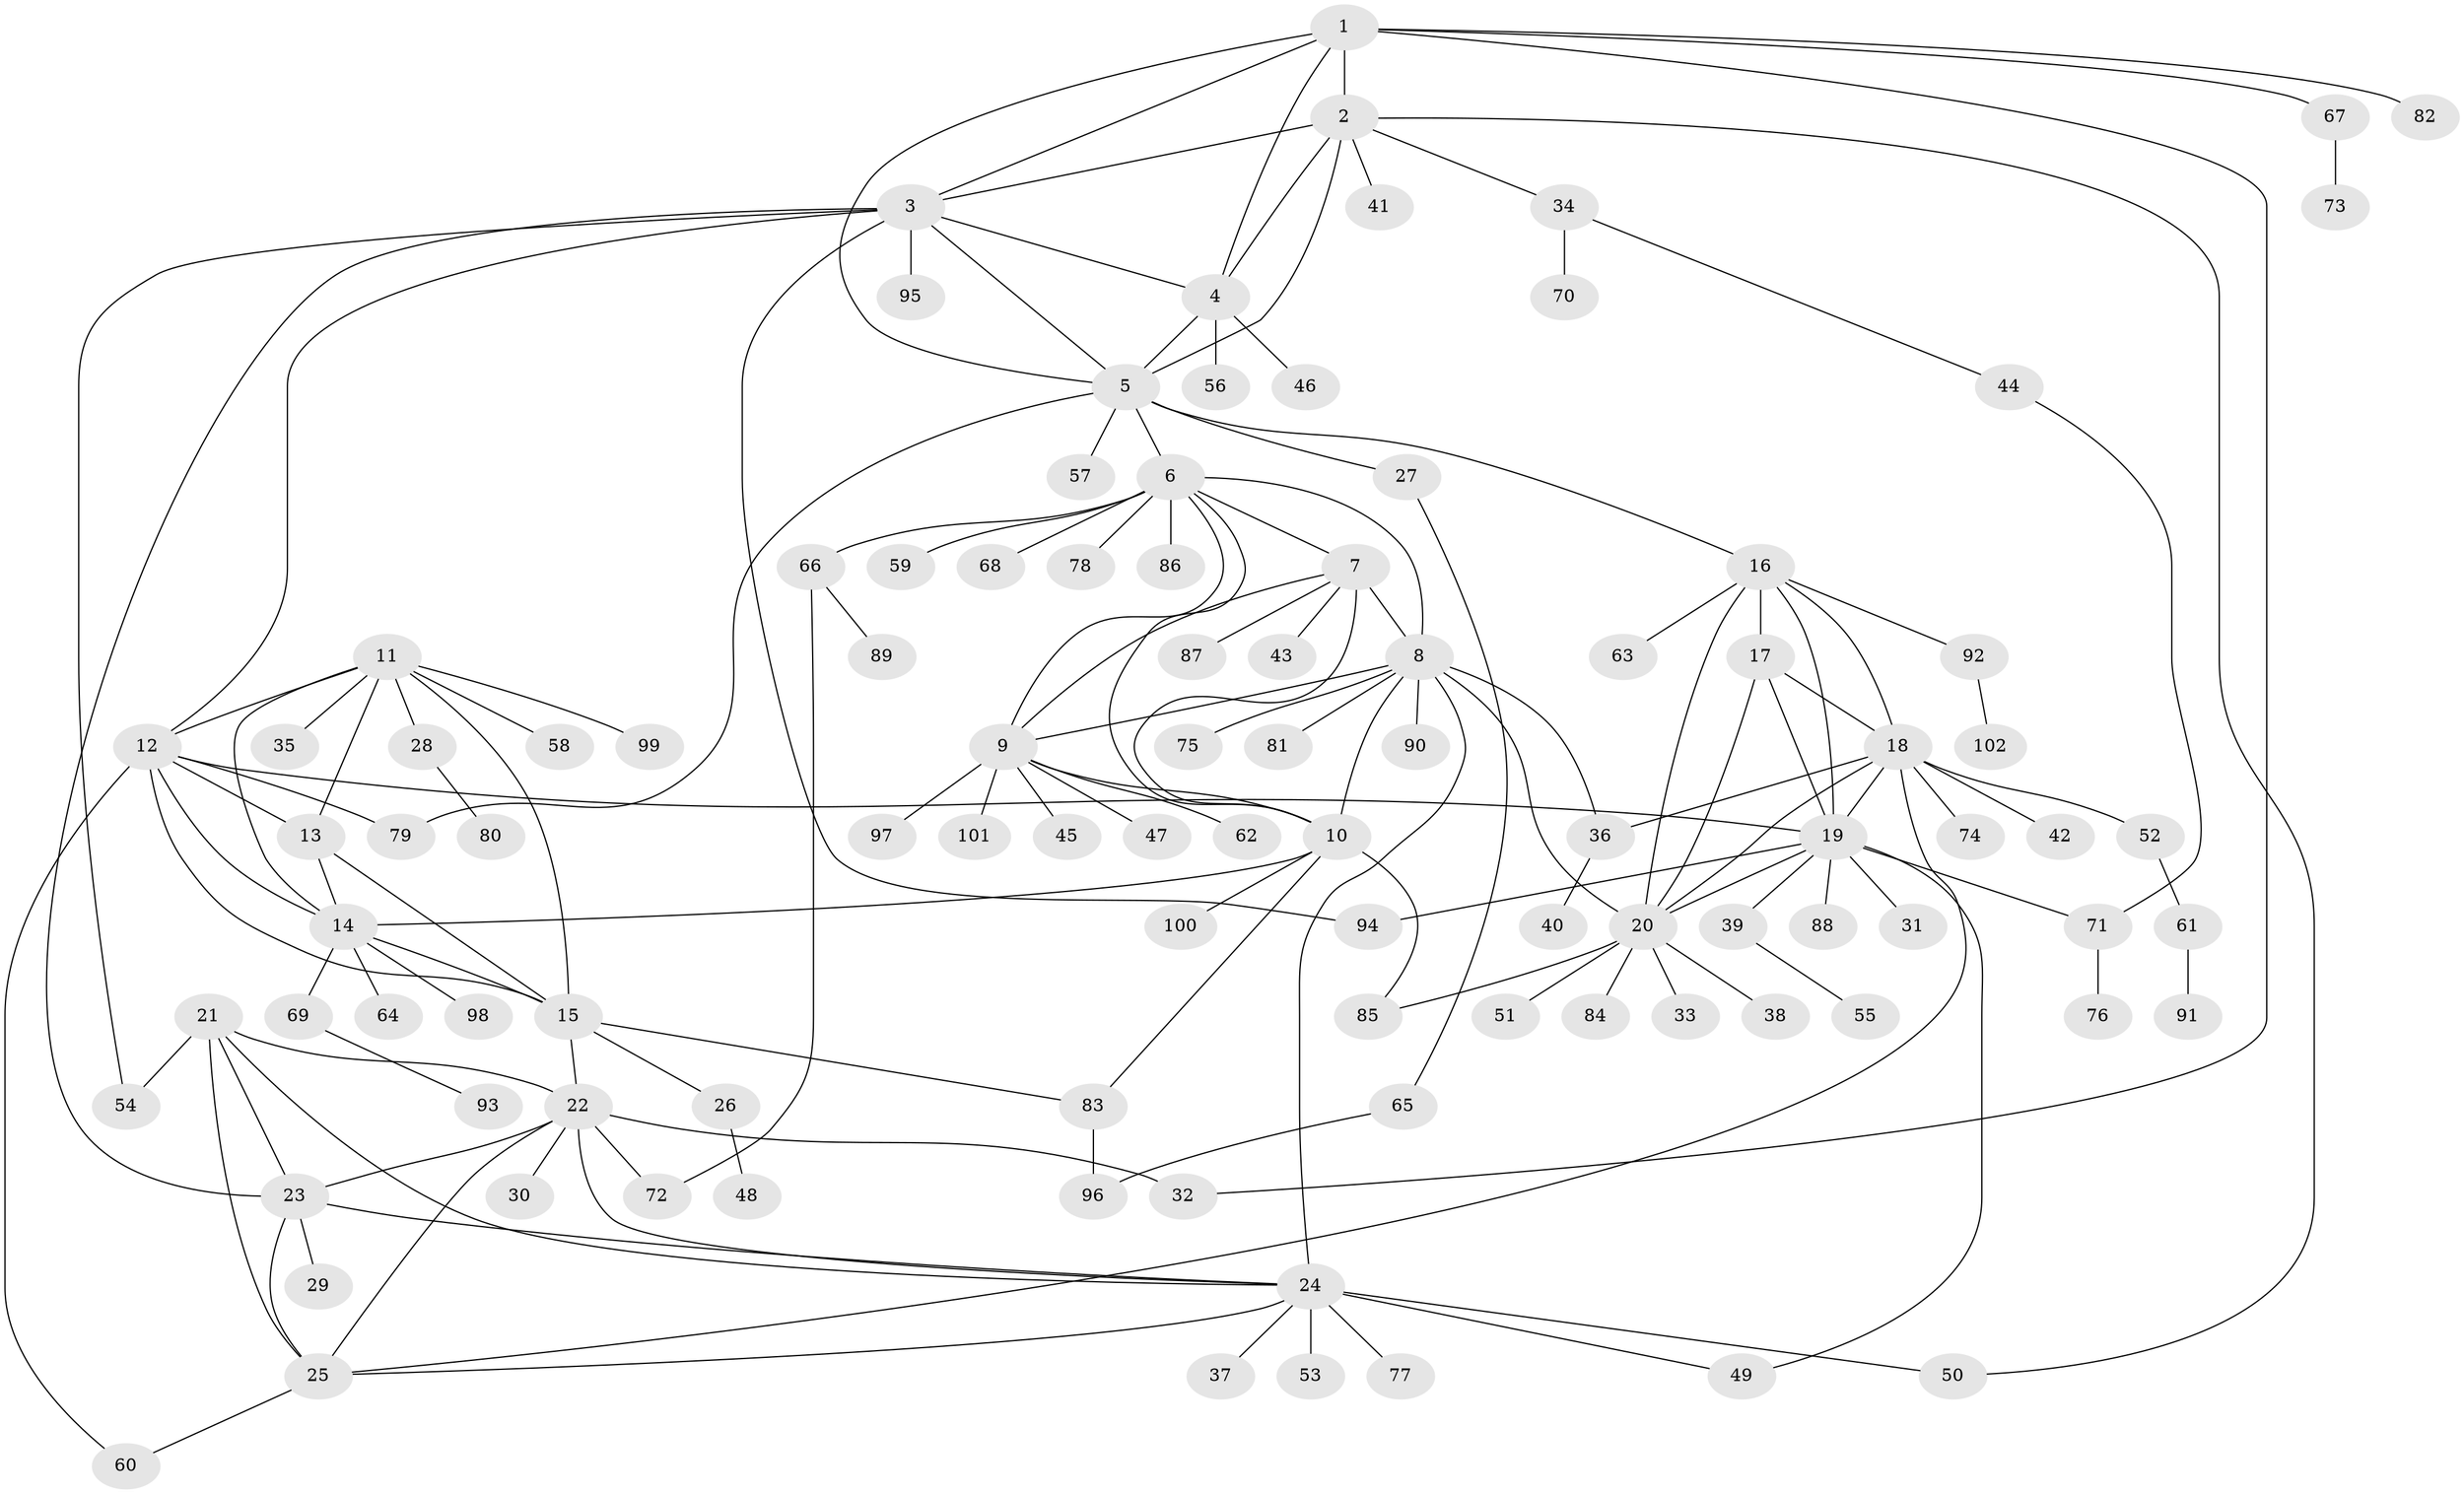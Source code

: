 // Generated by graph-tools (version 1.1) at 2025/26/03/09/25 03:26:39]
// undirected, 102 vertices, 150 edges
graph export_dot {
graph [start="1"]
  node [color=gray90,style=filled];
  1;
  2;
  3;
  4;
  5;
  6;
  7;
  8;
  9;
  10;
  11;
  12;
  13;
  14;
  15;
  16;
  17;
  18;
  19;
  20;
  21;
  22;
  23;
  24;
  25;
  26;
  27;
  28;
  29;
  30;
  31;
  32;
  33;
  34;
  35;
  36;
  37;
  38;
  39;
  40;
  41;
  42;
  43;
  44;
  45;
  46;
  47;
  48;
  49;
  50;
  51;
  52;
  53;
  54;
  55;
  56;
  57;
  58;
  59;
  60;
  61;
  62;
  63;
  64;
  65;
  66;
  67;
  68;
  69;
  70;
  71;
  72;
  73;
  74;
  75;
  76;
  77;
  78;
  79;
  80;
  81;
  82;
  83;
  84;
  85;
  86;
  87;
  88;
  89;
  90;
  91;
  92;
  93;
  94;
  95;
  96;
  97;
  98;
  99;
  100;
  101;
  102;
  1 -- 2;
  1 -- 3;
  1 -- 4;
  1 -- 5;
  1 -- 32;
  1 -- 67;
  1 -- 82;
  2 -- 3;
  2 -- 4;
  2 -- 5;
  2 -- 34;
  2 -- 41;
  2 -- 50;
  3 -- 4;
  3 -- 5;
  3 -- 12;
  3 -- 23;
  3 -- 54;
  3 -- 94;
  3 -- 95;
  4 -- 5;
  4 -- 46;
  4 -- 56;
  5 -- 6;
  5 -- 16;
  5 -- 27;
  5 -- 57;
  5 -- 79;
  6 -- 7;
  6 -- 8;
  6 -- 9;
  6 -- 10;
  6 -- 59;
  6 -- 66;
  6 -- 68;
  6 -- 78;
  6 -- 86;
  7 -- 8;
  7 -- 9;
  7 -- 10;
  7 -- 43;
  7 -- 87;
  8 -- 9;
  8 -- 10;
  8 -- 20;
  8 -- 24;
  8 -- 36;
  8 -- 75;
  8 -- 81;
  8 -- 90;
  9 -- 10;
  9 -- 45;
  9 -- 47;
  9 -- 62;
  9 -- 97;
  9 -- 101;
  10 -- 14;
  10 -- 83;
  10 -- 85;
  10 -- 100;
  11 -- 12;
  11 -- 13;
  11 -- 14;
  11 -- 15;
  11 -- 28;
  11 -- 35;
  11 -- 58;
  11 -- 99;
  12 -- 13;
  12 -- 14;
  12 -- 15;
  12 -- 19;
  12 -- 60;
  12 -- 79;
  13 -- 14;
  13 -- 15;
  14 -- 15;
  14 -- 64;
  14 -- 69;
  14 -- 98;
  15 -- 22;
  15 -- 26;
  15 -- 83;
  16 -- 17;
  16 -- 18;
  16 -- 19;
  16 -- 20;
  16 -- 63;
  16 -- 92;
  17 -- 18;
  17 -- 19;
  17 -- 20;
  18 -- 19;
  18 -- 20;
  18 -- 25;
  18 -- 36;
  18 -- 42;
  18 -- 52;
  18 -- 74;
  19 -- 20;
  19 -- 31;
  19 -- 39;
  19 -- 49;
  19 -- 71;
  19 -- 88;
  19 -- 94;
  20 -- 33;
  20 -- 38;
  20 -- 51;
  20 -- 84;
  20 -- 85;
  21 -- 22;
  21 -- 23;
  21 -- 24;
  21 -- 25;
  21 -- 54;
  22 -- 23;
  22 -- 24;
  22 -- 25;
  22 -- 30;
  22 -- 32;
  22 -- 72;
  23 -- 24;
  23 -- 25;
  23 -- 29;
  24 -- 25;
  24 -- 37;
  24 -- 49;
  24 -- 50;
  24 -- 53;
  24 -- 77;
  25 -- 60;
  26 -- 48;
  27 -- 65;
  28 -- 80;
  34 -- 44;
  34 -- 70;
  36 -- 40;
  39 -- 55;
  44 -- 71;
  52 -- 61;
  61 -- 91;
  65 -- 96;
  66 -- 72;
  66 -- 89;
  67 -- 73;
  69 -- 93;
  71 -- 76;
  83 -- 96;
  92 -- 102;
}
